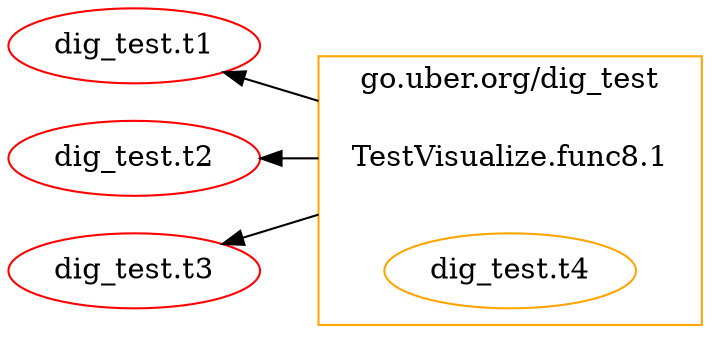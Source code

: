 digraph {
	rankdir=RL;
	graph [compound=true];
	
		subgraph cluster_0 {
			label = "go.uber.org/dig_test";
			constructor_0 [shape=plaintext label="TestVisualize.func8.1"];
			color=orange;
			"dig_test.t4" [label=<dig_test.t4>];
			
		}
		
			constructor_0 -> "dig_test.t1" [ltail=cluster_0];
		
			constructor_0 -> "dig_test.t2" [ltail=cluster_0];
		
			constructor_0 -> "dig_test.t3" [ltail=cluster_0];
		
		
	"dig_test.t4" [color=orange];
	"dig_test.t1" [color=red];
	"dig_test.t2" [color=red];
	"dig_test.t3" [color=red];
	
}